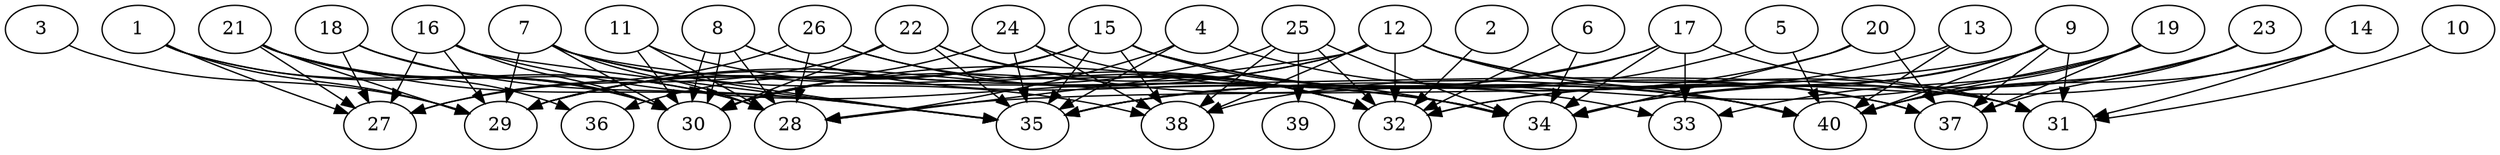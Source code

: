 // DAG automatically generated by daggen at Tue Aug  6 16:28:35 2019
// ./daggen --dot -n 40 --ccr 0.5 --fat 0.8 --regular 0.5 --density 0.5 --mindata 5242880 --maxdata 52428800 
digraph G {
  1 [size="26546176", alpha="0.13", expect_size="13273088"] 
  1 -> 27 [size ="13273088"]
  1 -> 28 [size ="13273088"]
  1 -> 29 [size ="13273088"]
  1 -> 30 [size ="13273088"]
  2 [size="58777600", alpha="0.02", expect_size="29388800"] 
  2 -> 32 [size ="29388800"]
  3 [size="50477056", alpha="0.11", expect_size="25238528"] 
  3 -> 29 [size ="25238528"]
  4 [size="24958976", alpha="0.10", expect_size="12479488"] 
  4 -> 28 [size ="12479488"]
  4 -> 35 [size ="12479488"]
  4 -> 40 [size ="12479488"]
  5 [size="60223488", alpha="0.01", expect_size="30111744"] 
  5 -> 35 [size ="30111744"]
  5 -> 40 [size ="30111744"]
  6 [size="44935168", alpha="0.08", expect_size="22467584"] 
  6 -> 32 [size ="22467584"]
  6 -> 34 [size ="22467584"]
  7 [size="53899264", alpha="0.16", expect_size="26949632"] 
  7 -> 28 [size ="26949632"]
  7 -> 29 [size ="26949632"]
  7 -> 30 [size ="26949632"]
  7 -> 31 [size ="26949632"]
  7 -> 35 [size ="26949632"]
  7 -> 38 [size ="26949632"]
  8 [size="57085952", alpha="0.15", expect_size="28542976"] 
  8 -> 28 [size ="28542976"]
  8 -> 30 [size ="28542976"]
  8 -> 30 [size ="28542976"]
  8 -> 32 [size ="28542976"]
  8 -> 34 [size ="28542976"]
  9 [size="100304896", alpha="0.18", expect_size="50152448"] 
  9 -> 28 [size ="50152448"]
  9 -> 31 [size ="50152448"]
  9 -> 32 [size ="50152448"]
  9 -> 34 [size ="50152448"]
  9 -> 37 [size ="50152448"]
  9 -> 40 [size ="50152448"]
  10 [size="90353664", alpha="0.16", expect_size="45176832"] 
  10 -> 31 [size ="45176832"]
  11 [size="76269568", alpha="0.02", expect_size="38134784"] 
  11 -> 28 [size ="38134784"]
  11 -> 30 [size ="38134784"]
  11 -> 32 [size ="38134784"]
  12 [size="42258432", alpha="0.04", expect_size="21129216"] 
  12 -> 28 [size ="21129216"]
  12 -> 29 [size ="21129216"]
  12 -> 30 [size ="21129216"]
  12 -> 31 [size ="21129216"]
  12 -> 32 [size ="21129216"]
  12 -> 37 [size ="21129216"]
  12 -> 38 [size ="21129216"]
  12 -> 40 [size ="21129216"]
  13 [size="50526208", alpha="0.11", expect_size="25263104"] 
  13 -> 38 [size ="25263104"]
  13 -> 40 [size ="25263104"]
  14 [size="104269824", alpha="0.00", expect_size="52134912"] 
  14 -> 31 [size ="52134912"]
  14 -> 32 [size ="52134912"]
  14 -> 40 [size ="52134912"]
  15 [size="54726656", alpha="0.03", expect_size="27363328"] 
  15 -> 29 [size ="27363328"]
  15 -> 30 [size ="27363328"]
  15 -> 34 [size ="27363328"]
  15 -> 35 [size ="27363328"]
  15 -> 36 [size ="27363328"]
  15 -> 37 [size ="27363328"]
  15 -> 38 [size ="27363328"]
  15 -> 40 [size ="27363328"]
  16 [size="57341952", alpha="0.20", expect_size="28670976"] 
  16 -> 27 [size ="28670976"]
  16 -> 29 [size ="28670976"]
  16 -> 30 [size ="28670976"]
  16 -> 34 [size ="28670976"]
  16 -> 35 [size ="28670976"]
  17 [size="96057344", alpha="0.03", expect_size="48028672"] 
  17 -> 30 [size ="48028672"]
  17 -> 31 [size ="48028672"]
  17 -> 33 [size ="48028672"]
  17 -> 34 [size ="48028672"]
  17 -> 35 [size ="48028672"]
  18 [size="77924352", alpha="0.03", expect_size="38962176"] 
  18 -> 27 [size ="38962176"]
  18 -> 30 [size ="38962176"]
  18 -> 35 [size ="38962176"]
  19 [size="54509568", alpha="0.20", expect_size="27254784"] 
  19 -> 33 [size ="27254784"]
  19 -> 35 [size ="27254784"]
  19 -> 37 [size ="27254784"]
  19 -> 40 [size ="27254784"]
  20 [size="44662784", alpha="0.08", expect_size="22331392"] 
  20 -> 34 [size ="22331392"]
  20 -> 35 [size ="22331392"]
  20 -> 37 [size ="22331392"]
  21 [size="24813568", alpha="0.19", expect_size="12406784"] 
  21 -> 27 [size ="12406784"]
  21 -> 28 [size ="12406784"]
  21 -> 29 [size ="12406784"]
  21 -> 30 [size ="12406784"]
  21 -> 35 [size ="12406784"]
  21 -> 36 [size ="12406784"]
  22 [size="36429824", alpha="0.00", expect_size="18214912"] 
  22 -> 27 [size ="18214912"]
  22 -> 30 [size ="18214912"]
  22 -> 32 [size ="18214912"]
  22 -> 35 [size ="18214912"]
  22 -> 40 [size ="18214912"]
  23 [size="53862400", alpha="0.10", expect_size="26931200"] 
  23 -> 34 [size ="26931200"]
  23 -> 37 [size ="26931200"]
  23 -> 40 [size ="26931200"]
  24 [size="12365824", alpha="0.03", expect_size="6182912"] 
  24 -> 29 [size ="6182912"]
  24 -> 33 [size ="6182912"]
  24 -> 35 [size ="6182912"]
  24 -> 38 [size ="6182912"]
  25 [size="13813760", alpha="0.07", expect_size="6906880"] 
  25 -> 29 [size ="6906880"]
  25 -> 32 [size ="6906880"]
  25 -> 34 [size ="6906880"]
  25 -> 38 [size ="6906880"]
  25 -> 39 [size ="6906880"]
  26 [size="25665536", alpha="0.18", expect_size="12832768"] 
  26 -> 27 [size ="12832768"]
  26 -> 28 [size ="12832768"]
  26 -> 32 [size ="12832768"]
  26 -> 34 [size ="12832768"]
  27 [size="23320576", alpha="0.18", expect_size="11660288"] 
  28 [size="38105088", alpha="0.07", expect_size="19052544"] 
  29 [size="54263808", alpha="0.16", expect_size="27131904"] 
  30 [size="53485568", alpha="0.02", expect_size="26742784"] 
  31 [size="89538560", alpha="0.02", expect_size="44769280"] 
  32 [size="84113408", alpha="0.09", expect_size="42056704"] 
  33 [size="85501952", alpha="0.04", expect_size="42750976"] 
  34 [size="39327744", alpha="0.19", expect_size="19663872"] 
  35 [size="54433792", alpha="0.03", expect_size="27216896"] 
  36 [size="86188032", alpha="0.17", expect_size="43094016"] 
  37 [size="74670080", alpha="0.09", expect_size="37335040"] 
  38 [size="63295488", alpha="0.16", expect_size="31647744"] 
  39 [size="98664448", alpha="0.12", expect_size="49332224"] 
  40 [size="81854464", alpha="0.15", expect_size="40927232"] 
}
